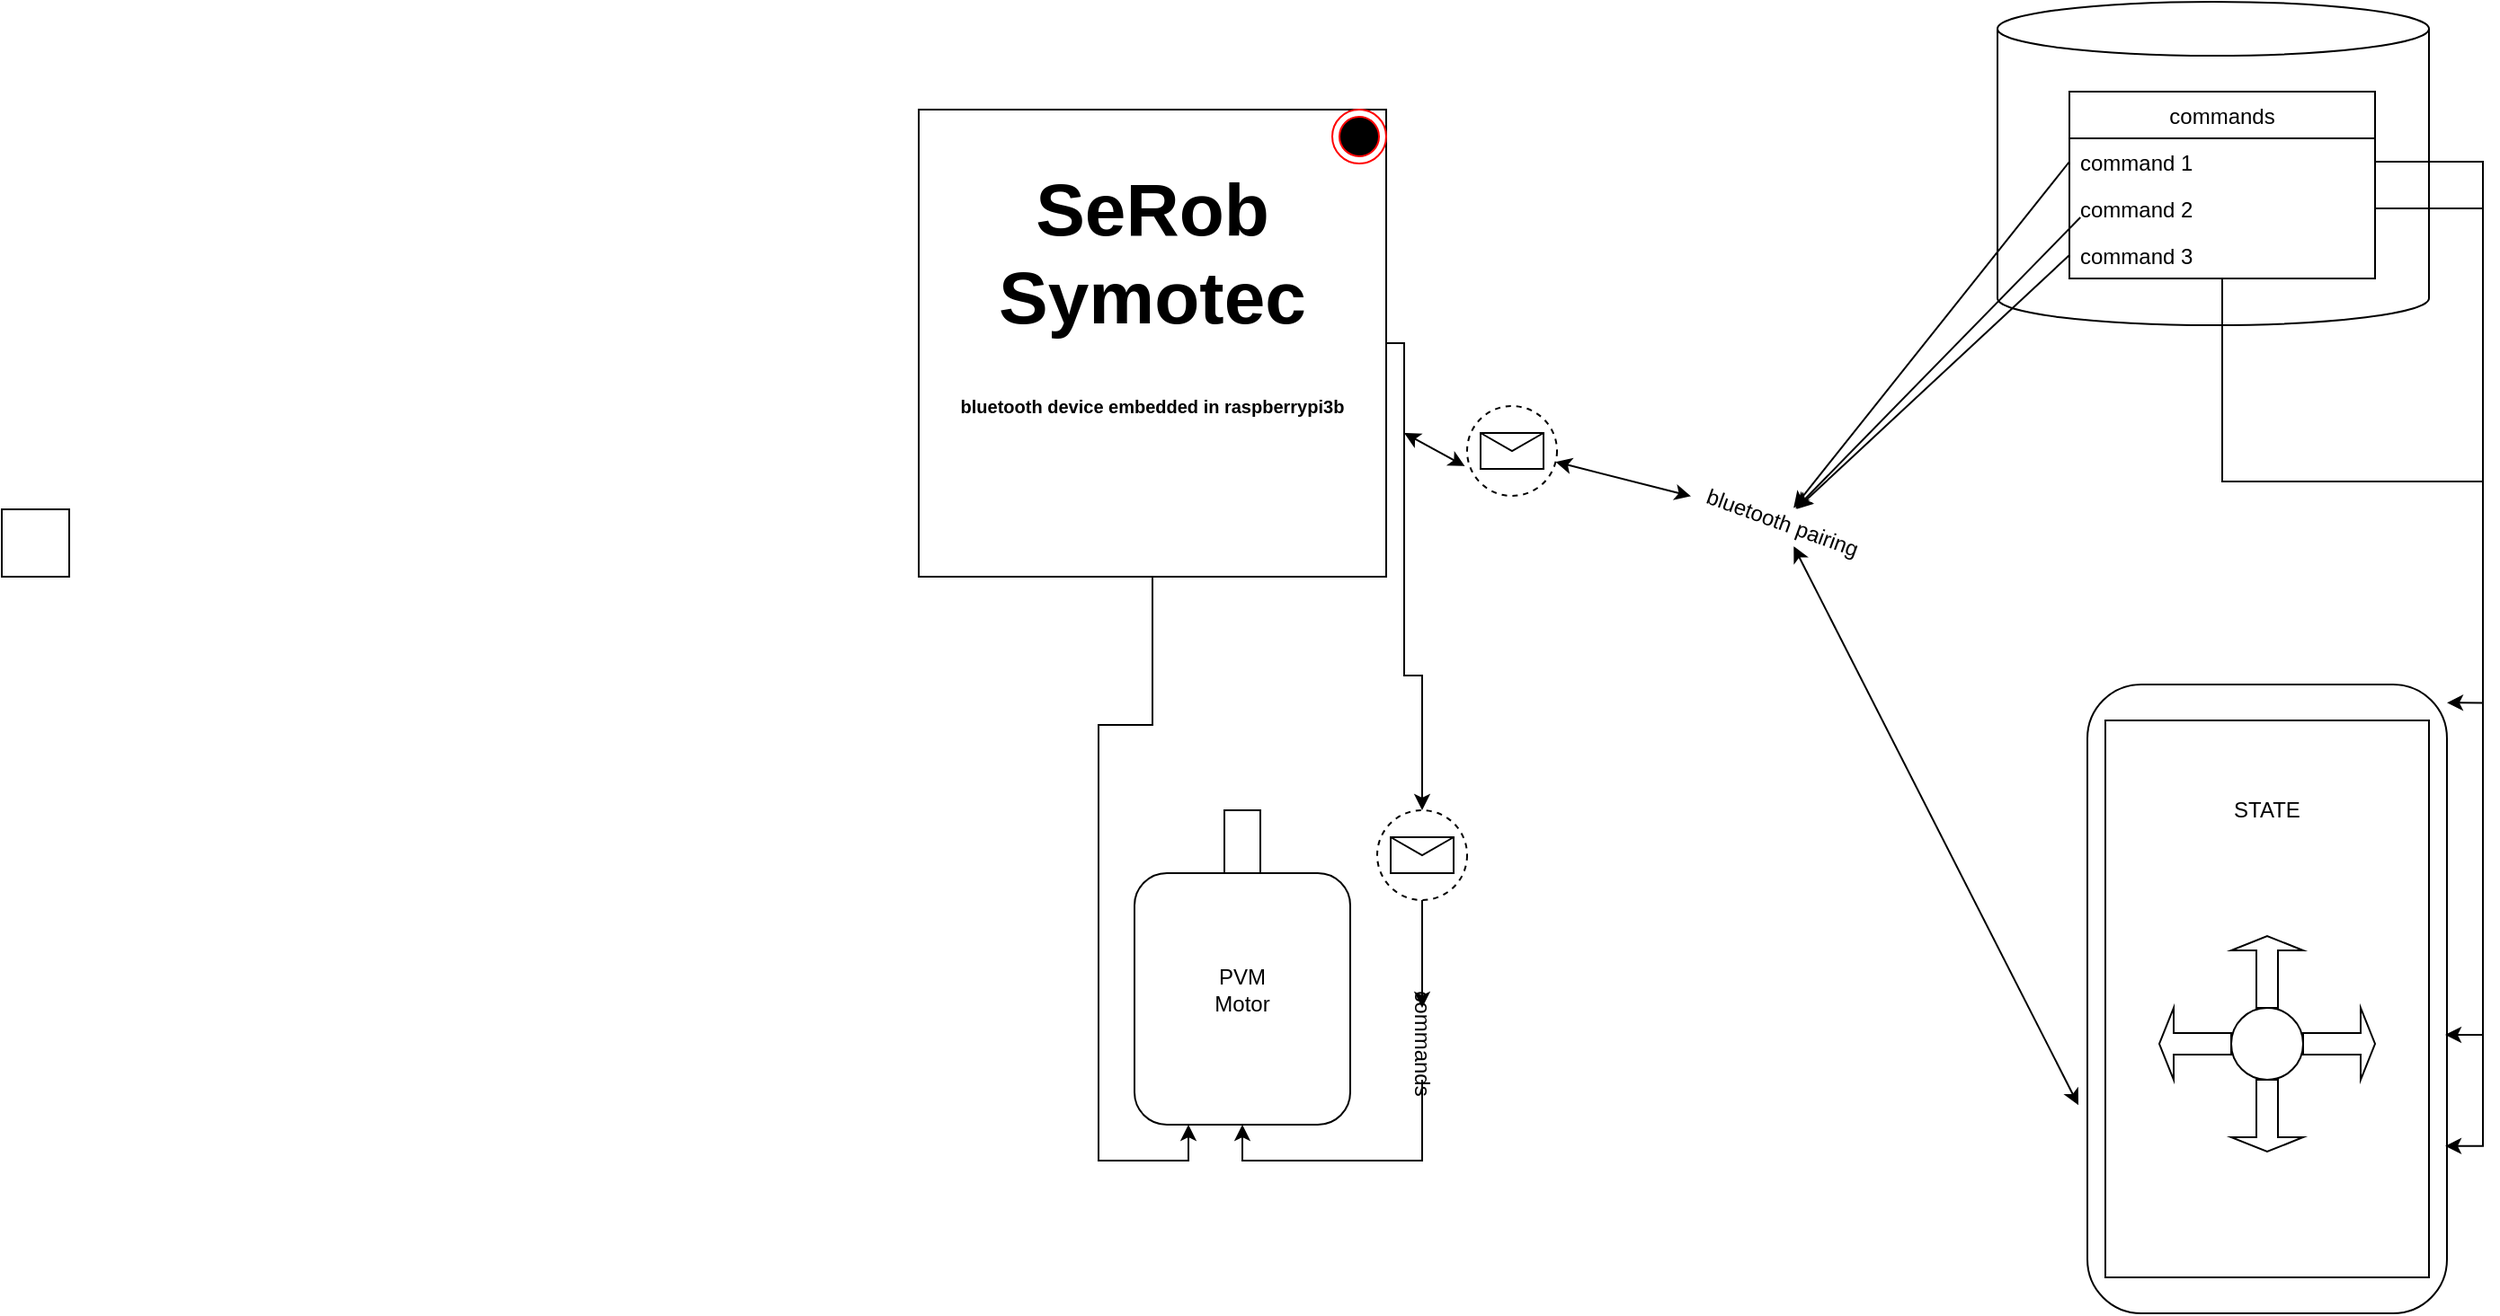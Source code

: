 <mxfile version="13.10.4" type="github">
  <diagram id="TeT6AhVcJG0zpY1iX_De" name="Page-1">
    <mxGraphModel dx="1982" dy="774" grid="1" gridSize="10" guides="1" tooltips="1" connect="1" arrows="1" fold="1" page="1" pageScale="1" pageWidth="850" pageHeight="1100" math="0" shadow="0">
      <root>
        <mxCell id="0" />
        <mxCell id="1" parent="0" />
        <mxCell id="QLh4r62pTf2VdB9EK49l-29" value="" style="shape=cylinder3;whiteSpace=wrap;html=1;boundedLbl=1;backgroundOutline=1;size=15;" vertex="1" parent="1">
          <mxGeometry x="480" width="240" height="180" as="geometry" />
        </mxCell>
        <mxCell id="QLh4r62pTf2VdB9EK49l-40" style="edgeStyle=orthogonalEdgeStyle;rounded=0;orthogonalLoop=1;jettySize=auto;html=1;entryX=0.25;entryY=1;entryDx=0;entryDy=0;" edge="1" parent="1" source="QLh4r62pTf2VdB9EK49l-1" target="QLh4r62pTf2VdB9EK49l-37">
          <mxGeometry relative="1" as="geometry" />
        </mxCell>
        <mxCell id="QLh4r62pTf2VdB9EK49l-42" style="edgeStyle=orthogonalEdgeStyle;rounded=0;orthogonalLoop=1;jettySize=auto;html=1;entryX=0.5;entryY=1;entryDx=0;entryDy=0;" edge="1" parent="1" source="QLh4r62pTf2VdB9EK49l-45" target="QLh4r62pTf2VdB9EK49l-37">
          <mxGeometry relative="1" as="geometry">
            <mxPoint x="250" y="620" as="targetPoint" />
            <Array as="points">
              <mxPoint x="160" y="645" />
              <mxPoint x="60" y="645" />
            </Array>
          </mxGeometry>
        </mxCell>
        <mxCell id="QLh4r62pTf2VdB9EK49l-1" value="&lt;div style=&quot;font-size: 41px&quot;&gt;&lt;font style=&quot;font-size: 41px&quot;&gt;&lt;b&gt;SeRob Symotec&lt;/b&gt;&lt;/font&gt;&lt;/div&gt;&lt;div style=&quot;font-size: 41px&quot;&gt;&lt;font style=&quot;font-size: 10px&quot;&gt;&lt;b&gt;bluetooth device embedded in raspberrypi3b&lt;/b&gt;&lt;/font&gt;&lt;/div&gt;&lt;div style=&quot;font-size: 41px&quot;&gt;&lt;font style=&quot;font-size: 10px&quot;&gt;&lt;b&gt;&lt;br&gt;&lt;/b&gt;&lt;/font&gt;&lt;/div&gt;" style="whiteSpace=wrap;html=1;aspect=fixed;" vertex="1" parent="1">
          <mxGeometry x="-120" y="60" width="260" height="260" as="geometry" />
        </mxCell>
        <mxCell id="QLh4r62pTf2VdB9EK49l-4" value="" style="rounded=1;whiteSpace=wrap;html=1;" vertex="1" parent="1">
          <mxGeometry x="530" y="380" width="200" height="350" as="geometry" />
        </mxCell>
        <mxCell id="QLh4r62pTf2VdB9EK49l-5" value="" style="rounded=0;whiteSpace=wrap;html=1;" vertex="1" parent="1">
          <mxGeometry x="540" y="400" width="180" height="310" as="geometry" />
        </mxCell>
        <mxCell id="QLh4r62pTf2VdB9EK49l-26" style="edgeStyle=orthogonalEdgeStyle;rounded=0;orthogonalLoop=1;jettySize=auto;html=1;entryX=0.995;entryY=0.734;entryDx=0;entryDy=0;entryPerimeter=0;" edge="1" parent="1" source="QLh4r62pTf2VdB9EK49l-6" target="QLh4r62pTf2VdB9EK49l-4">
          <mxGeometry relative="1" as="geometry">
            <mxPoint x="740" y="510" as="targetPoint" />
          </mxGeometry>
        </mxCell>
        <mxCell id="QLh4r62pTf2VdB9EK49l-6" value="commands" style="swimlane;fontStyle=0;childLayout=stackLayout;horizontal=1;startSize=26;fillColor=none;horizontalStack=0;resizeParent=1;resizeParentMax=0;resizeLast=0;collapsible=1;marginBottom=0;" vertex="1" parent="1">
          <mxGeometry x="520" y="50" width="170" height="104" as="geometry" />
        </mxCell>
        <mxCell id="QLh4r62pTf2VdB9EK49l-7" value="command 1" style="text;strokeColor=none;fillColor=none;align=left;verticalAlign=top;spacingLeft=4;spacingRight=4;overflow=hidden;rotatable=0;points=[[0,0.5],[1,0.5]];portConstraint=eastwest;" vertex="1" parent="QLh4r62pTf2VdB9EK49l-6">
          <mxGeometry y="26" width="170" height="26" as="geometry" />
        </mxCell>
        <mxCell id="QLh4r62pTf2VdB9EK49l-8" value="command 2&#xa;" style="text;strokeColor=none;fillColor=none;align=left;verticalAlign=top;spacingLeft=4;spacingRight=4;overflow=hidden;rotatable=0;points=[[0,0.5],[1,0.5]];portConstraint=eastwest;" vertex="1" parent="QLh4r62pTf2VdB9EK49l-6">
          <mxGeometry y="52" width="170" height="26" as="geometry" />
        </mxCell>
        <mxCell id="QLh4r62pTf2VdB9EK49l-9" value="command 3" style="text;strokeColor=none;fillColor=none;align=left;verticalAlign=top;spacingLeft=4;spacingRight=4;overflow=hidden;rotatable=0;points=[[0,0.5],[1,0.5]];portConstraint=eastwest;" vertex="1" parent="QLh4r62pTf2VdB9EK49l-6">
          <mxGeometry y="78" width="170" height="26" as="geometry" />
        </mxCell>
        <mxCell id="QLh4r62pTf2VdB9EK49l-10" value="" style="endArrow=classic;startArrow=classic;html=1;entryX=-0.025;entryY=0.669;entryDx=0;entryDy=0;entryPerimeter=0;" edge="1" parent="1" source="QLh4r62pTf2VdB9EK49l-11" target="QLh4r62pTf2VdB9EK49l-4">
          <mxGeometry width="50" height="50" relative="1" as="geometry">
            <mxPoint x="150" y="240" as="sourcePoint" />
            <mxPoint x="450" y="340" as="targetPoint" />
          </mxGeometry>
        </mxCell>
        <mxCell id="QLh4r62pTf2VdB9EK49l-11" value="bluetooth pairing" style="text;html=1;align=center;verticalAlign=middle;resizable=0;points=[];autosize=1;rotation=20;" vertex="1" parent="1">
          <mxGeometry x="310" y="280" width="100" height="20" as="geometry" />
        </mxCell>
        <mxCell id="QLh4r62pTf2VdB9EK49l-12" value="" style="endArrow=classic;startArrow=classic;html=1;entryX=-0.025;entryY=0.669;entryDx=0;entryDy=0;entryPerimeter=0;" edge="1" parent="1" source="QLh4r62pTf2VdB9EK49l-49" target="QLh4r62pTf2VdB9EK49l-11">
          <mxGeometry width="50" height="50" relative="1" as="geometry">
            <mxPoint x="150" y="240" as="sourcePoint" />
            <mxPoint x="555" y="374.15" as="targetPoint" />
          </mxGeometry>
        </mxCell>
        <mxCell id="QLh4r62pTf2VdB9EK49l-13" value="" style="endArrow=classic;html=1;exitX=0;exitY=0.5;exitDx=0;exitDy=0;" edge="1" parent="1" source="QLh4r62pTf2VdB9EK49l-7" target="QLh4r62pTf2VdB9EK49l-11">
          <mxGeometry width="50" height="50" relative="1" as="geometry">
            <mxPoint x="350" y="180" as="sourcePoint" />
            <mxPoint x="400" y="130" as="targetPoint" />
          </mxGeometry>
        </mxCell>
        <mxCell id="QLh4r62pTf2VdB9EK49l-14" value="" style="endArrow=classic;html=1;exitX=0.036;exitY=-0.308;exitDx=0;exitDy=0;exitPerimeter=0;" edge="1" parent="1" source="QLh4r62pTf2VdB9EK49l-9" target="QLh4r62pTf2VdB9EK49l-11">
          <mxGeometry width="50" height="50" relative="1" as="geometry">
            <mxPoint x="400" y="390" as="sourcePoint" />
            <mxPoint x="450" y="340" as="targetPoint" />
          </mxGeometry>
        </mxCell>
        <mxCell id="QLh4r62pTf2VdB9EK49l-15" value="" style="endArrow=classic;html=1;exitX=0;exitY=0.5;exitDx=0;exitDy=0;" edge="1" parent="1" source="QLh4r62pTf2VdB9EK49l-9" target="QLh4r62pTf2VdB9EK49l-11">
          <mxGeometry width="50" height="50" relative="1" as="geometry">
            <mxPoint x="400" y="390" as="sourcePoint" />
            <mxPoint x="450" y="340" as="targetPoint" />
          </mxGeometry>
        </mxCell>
        <mxCell id="QLh4r62pTf2VdB9EK49l-16" value="" style="shape=singleArrow;direction=north;whiteSpace=wrap;html=1;fontFamily=Helvetica;fontSize=12;fontColor=#000000;align=center;strokeColor=#000000;fillColor=#ffffff;" vertex="1" parent="1">
          <mxGeometry x="610" y="520" width="40" height="40" as="geometry" />
        </mxCell>
        <mxCell id="QLh4r62pTf2VdB9EK49l-17" value="" style="shape=singleArrow;direction=south;whiteSpace=wrap;html=1;fontFamily=Helvetica;fontSize=12;fontColor=#000000;align=center;strokeColor=#000000;fillColor=#ffffff;" vertex="1" parent="1">
          <mxGeometry x="610" y="600" width="40" height="40" as="geometry" />
        </mxCell>
        <mxCell id="QLh4r62pTf2VdB9EK49l-18" value="" style="shape=singleArrow;direction=west;whiteSpace=wrap;html=1;fontFamily=Helvetica;fontSize=12;fontColor=#000000;align=center;strokeColor=#000000;fillColor=#ffffff;" vertex="1" parent="1">
          <mxGeometry x="570" y="560" width="40" height="40" as="geometry" />
        </mxCell>
        <mxCell id="QLh4r62pTf2VdB9EK49l-19" value="" style="shape=singleArrow;whiteSpace=wrap;html=1;fontFamily=Helvetica;fontSize=12;fontColor=#000000;align=center;strokeColor=#000000;fillColor=#ffffff;" vertex="1" parent="1">
          <mxGeometry x="650" y="560" width="40" height="40" as="geometry" />
        </mxCell>
        <mxCell id="QLh4r62pTf2VdB9EK49l-22" value="" style="ellipse;whiteSpace=wrap;html=1;aspect=fixed;" vertex="1" parent="1">
          <mxGeometry x="610" y="560" width="40" height="40" as="geometry" />
        </mxCell>
        <mxCell id="QLh4r62pTf2VdB9EK49l-23" value="&lt;div&gt;STATE&lt;/div&gt;" style="text;html=1;strokeColor=none;fillColor=none;align=center;verticalAlign=middle;whiteSpace=wrap;rounded=0;" vertex="1" parent="1">
          <mxGeometry x="610" y="440" width="40" height="20" as="geometry" />
        </mxCell>
        <mxCell id="QLh4r62pTf2VdB9EK49l-24" value="" style="ellipse;html=1;shape=endState;fillColor=#000000;strokeColor=#ff0000;" vertex="1" parent="1">
          <mxGeometry x="110" y="60" width="30" height="30" as="geometry" />
        </mxCell>
        <mxCell id="QLh4r62pTf2VdB9EK49l-27" style="edgeStyle=orthogonalEdgeStyle;rounded=0;orthogonalLoop=1;jettySize=auto;html=1;entryX=1;entryY=0.029;entryDx=0;entryDy=0;entryPerimeter=0;" edge="1" parent="1" source="QLh4r62pTf2VdB9EK49l-8" target="QLh4r62pTf2VdB9EK49l-4">
          <mxGeometry relative="1" as="geometry" />
        </mxCell>
        <mxCell id="QLh4r62pTf2VdB9EK49l-28" style="edgeStyle=orthogonalEdgeStyle;rounded=0;orthogonalLoop=1;jettySize=auto;html=1;entryX=0.995;entryY=0.557;entryDx=0;entryDy=0;entryPerimeter=0;" edge="1" parent="1" source="QLh4r62pTf2VdB9EK49l-7" target="QLh4r62pTf2VdB9EK49l-4">
          <mxGeometry relative="1" as="geometry" />
        </mxCell>
        <mxCell id="QLh4r62pTf2VdB9EK49l-37" value="" style="rounded=1;whiteSpace=wrap;html=1;" vertex="1" parent="1">
          <mxGeometry y="485" width="120" height="140" as="geometry" />
        </mxCell>
        <mxCell id="QLh4r62pTf2VdB9EK49l-38" value="" style="whiteSpace=wrap;html=1;aspect=fixed;" vertex="1" parent="1">
          <mxGeometry x="-630" y="282.5" width="37.5" height="37.5" as="geometry" />
        </mxCell>
        <mxCell id="QLh4r62pTf2VdB9EK49l-39" value="" style="rounded=0;whiteSpace=wrap;html=1;" vertex="1" parent="1">
          <mxGeometry x="50" y="450" width="20" height="35" as="geometry" />
        </mxCell>
        <mxCell id="QLh4r62pTf2VdB9EK49l-44" value="&lt;div&gt;PVM Motor&lt;/div&gt;" style="text;html=1;strokeColor=none;fillColor=none;align=center;verticalAlign=middle;whiteSpace=wrap;rounded=0;" vertex="1" parent="1">
          <mxGeometry x="40" y="540" width="40" height="20" as="geometry" />
        </mxCell>
        <mxCell id="QLh4r62pTf2VdB9EK49l-45" value="&lt;div&gt;commands&lt;/div&gt;" style="text;html=1;strokeColor=none;fillColor=none;align=center;verticalAlign=middle;whiteSpace=wrap;rounded=0;rotation=90;" vertex="1" parent="1">
          <mxGeometry x="140" y="570" width="40" height="20" as="geometry" />
        </mxCell>
        <mxCell id="QLh4r62pTf2VdB9EK49l-46" style="edgeStyle=orthogonalEdgeStyle;rounded=0;orthogonalLoop=1;jettySize=auto;html=1;" edge="1" parent="1" source="QLh4r62pTf2VdB9EK49l-51" target="QLh4r62pTf2VdB9EK49l-45">
          <mxGeometry relative="1" as="geometry">
            <mxPoint x="250" y="620" as="targetPoint" />
            <mxPoint x="140" y="190" as="sourcePoint" />
          </mxGeometry>
        </mxCell>
        <mxCell id="QLh4r62pTf2VdB9EK49l-49" value="" style="shape=mxgraph.bpmn.shape;html=1;verticalLabelPosition=bottom;labelBackgroundColor=#ffffff;verticalAlign=top;align=center;perimeter=ellipsePerimeter;outlineConnect=0;outline=eventNonint;symbol=message;" vertex="1" parent="1">
          <mxGeometry x="185" y="225" width="50" height="50" as="geometry" />
        </mxCell>
        <mxCell id="QLh4r62pTf2VdB9EK49l-50" value="" style="endArrow=classic;startArrow=classic;html=1;entryX=-0.025;entryY=0.669;entryDx=0;entryDy=0;entryPerimeter=0;" edge="1" parent="1" target="QLh4r62pTf2VdB9EK49l-49">
          <mxGeometry width="50" height="50" relative="1" as="geometry">
            <mxPoint x="150" y="240" as="sourcePoint" />
            <mxPoint x="309.51" y="275.22" as="targetPoint" />
          </mxGeometry>
        </mxCell>
        <mxCell id="QLh4r62pTf2VdB9EK49l-51" value="" style="shape=mxgraph.bpmn.shape;html=1;verticalLabelPosition=bottom;labelBackgroundColor=#ffffff;verticalAlign=top;align=center;perimeter=ellipsePerimeter;outlineConnect=0;outline=eventNonint;symbol=message;" vertex="1" parent="1">
          <mxGeometry x="135" y="450" width="50" height="50" as="geometry" />
        </mxCell>
        <mxCell id="QLh4r62pTf2VdB9EK49l-52" style="edgeStyle=orthogonalEdgeStyle;rounded=0;orthogonalLoop=1;jettySize=auto;html=1;" edge="1" parent="1" source="QLh4r62pTf2VdB9EK49l-1" target="QLh4r62pTf2VdB9EK49l-51">
          <mxGeometry relative="1" as="geometry">
            <mxPoint x="250" y="420" as="targetPoint" />
            <mxPoint x="140" y="190" as="sourcePoint" />
            <Array as="points">
              <mxPoint x="150" y="190" />
              <mxPoint x="150" y="375" />
            </Array>
          </mxGeometry>
        </mxCell>
      </root>
    </mxGraphModel>
  </diagram>
</mxfile>
